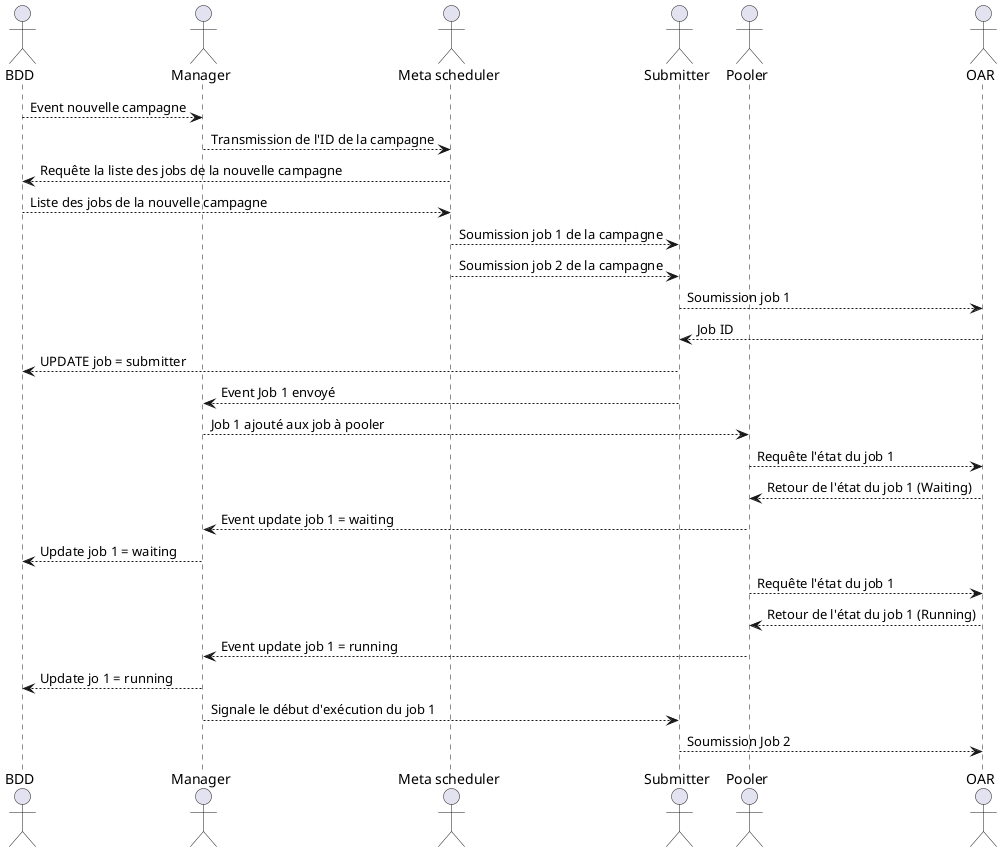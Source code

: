 @startuml Soumission de jobs

actor BDD
actor Manager as M
actor "Meta scheduler" as MS
actor Submitter as S
actor Pooler as P
actor OAR

BDD --> M : Event nouvelle campagne
M --> MS : Transmission de l'ID de la campagne
MS --> BDD : Requête la liste des jobs de la nouvelle campagne
BDD --> MS : Liste des jobs de la nouvelle campagne
MS --> S : Soumission job 1 de la campagne
MS --> S : Soumission job 2 de la campagne
S --> OAR : Soumission job 1
OAR --> S : Job ID
S --> BDD : UPDATE job = submitter
S --> M : Event Job 1 envoyé
M --> P : Job 1 ajouté aux job à pooler
P --> OAR : Requête l'état du job 1
OAR --> P : Retour de l'état du job 1 (Waiting)
P --> M : Event update job 1 = waiting
M --> BDD : Update job 1 = waiting
P --> OAR : Requête l'état du job 1
OAR --> P : Retour de l'état du job 1 (Running)
P --> M : Event update job 1 = running
M --> BDD : Update jo 1 = running
M --> S : Signale le début d'exécution du job 1
S --> OAR : Soumission Job 2


@enduml
